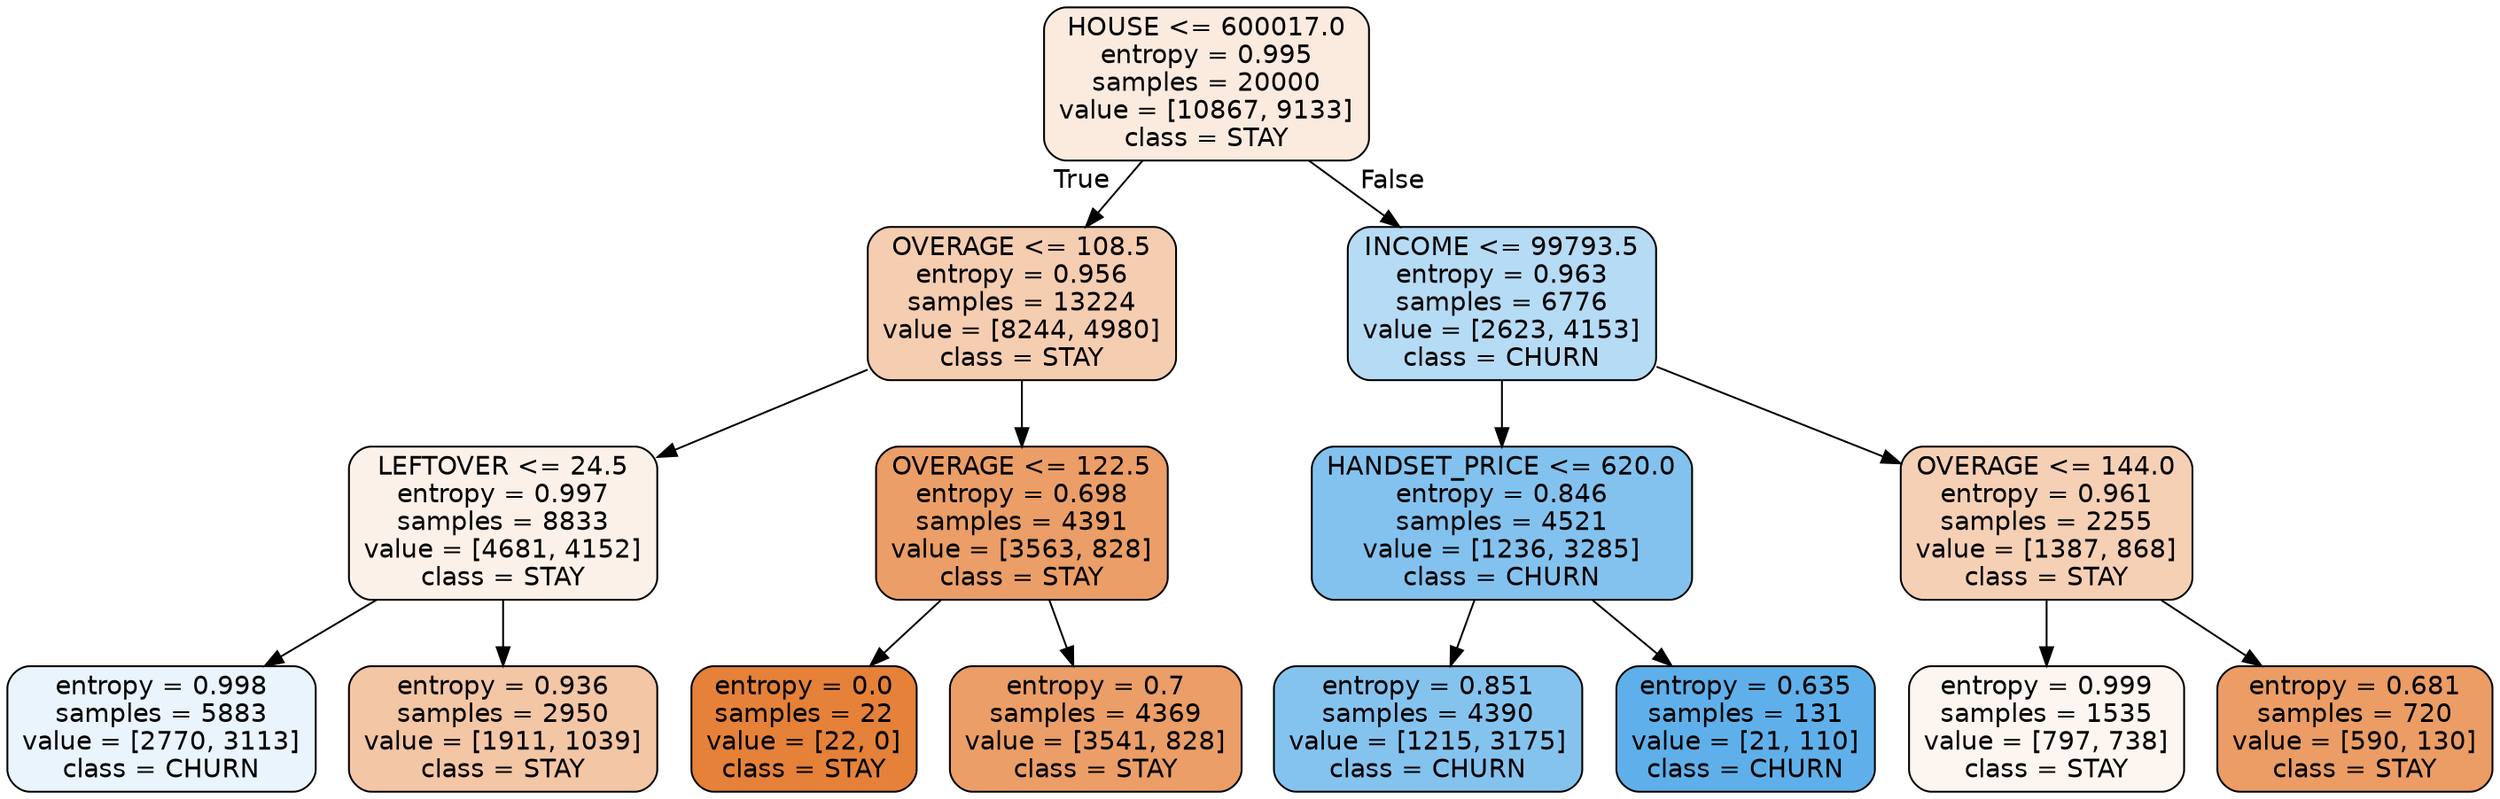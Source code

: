 digraph Tree {
node [shape=box, style="filled, rounded", color="black", fontname=helvetica] ;
edge [fontname=helvetica] ;
0 [label="HOUSE <= 600017.0\nentropy = 0.995\nsamples = 20000\nvalue = [10867, 9133]\nclass = STAY", fillcolor="#fbebdf"] ;
1 [label="OVERAGE <= 108.5\nentropy = 0.956\nsamples = 13224\nvalue = [8244, 4980]\nclass = STAY", fillcolor="#f5cdb1"] ;
0 -> 1 [labeldistance=2.5, labelangle=45, headlabel="True"] ;
2 [label="LEFTOVER <= 24.5\nentropy = 0.997\nsamples = 8833\nvalue = [4681, 4152]\nclass = STAY", fillcolor="#fcf1e9"] ;
1 -> 2 ;
3 [label="entropy = 0.998\nsamples = 5883\nvalue = [2770, 3113]\nclass = CHURN", fillcolor="#e9f4fc"] ;
2 -> 3 ;
4 [label="entropy = 0.936\nsamples = 2950\nvalue = [1911, 1039]\nclass = STAY", fillcolor="#f3c6a5"] ;
2 -> 4 ;
5 [label="OVERAGE <= 122.5\nentropy = 0.698\nsamples = 4391\nvalue = [3563, 828]\nclass = STAY", fillcolor="#eb9e67"] ;
1 -> 5 ;
6 [label="entropy = 0.0\nsamples = 22\nvalue = [22, 0]\nclass = STAY", fillcolor="#e58139"] ;
5 -> 6 ;
7 [label="entropy = 0.7\nsamples = 4369\nvalue = [3541, 828]\nclass = STAY", fillcolor="#eb9e67"] ;
5 -> 7 ;
8 [label="INCOME <= 99793.5\nentropy = 0.963\nsamples = 6776\nvalue = [2623, 4153]\nclass = CHURN", fillcolor="#b6dbf5"] ;
0 -> 8 [labeldistance=2.5, labelangle=-45, headlabel="False"] ;
9 [label="HANDSET_PRICE <= 620.0\nentropy = 0.846\nsamples = 4521\nvalue = [1236, 3285]\nclass = CHURN", fillcolor="#83c2ef"] ;
8 -> 9 ;
10 [label="entropy = 0.851\nsamples = 4390\nvalue = [1215, 3175]\nclass = CHURN", fillcolor="#85c3ef"] ;
9 -> 10 ;
11 [label="entropy = 0.635\nsamples = 131\nvalue = [21, 110]\nclass = CHURN", fillcolor="#5fb0ea"] ;
9 -> 11 ;
12 [label="OVERAGE <= 144.0\nentropy = 0.961\nsamples = 2255\nvalue = [1387, 868]\nclass = STAY", fillcolor="#f5d0b5"] ;
8 -> 12 ;
13 [label="entropy = 0.999\nsamples = 1535\nvalue = [797, 738]\nclass = STAY", fillcolor="#fdf6f0"] ;
12 -> 13 ;
14 [label="entropy = 0.681\nsamples = 720\nvalue = [590, 130]\nclass = STAY", fillcolor="#eb9d65"] ;
12 -> 14 ;
}